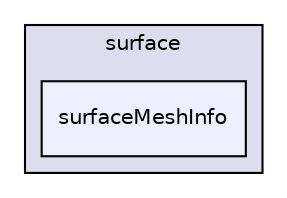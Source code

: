 digraph "applications/utilities/surface/surfaceMeshInfo" {
  bgcolor=transparent;
  compound=true
  node [ fontsize="10", fontname="Helvetica"];
  edge [ labelfontsize="10", labelfontname="Helvetica"];
  subgraph clusterdir_f17de662d5fa06afbf0442aecb6ca0a0 {
    graph [ bgcolor="#ddddee", pencolor="black", label="surface" fontname="Helvetica", fontsize="10", URL="dir_f17de662d5fa06afbf0442aecb6ca0a0.html"]
  dir_4250d70341b4272cd95f3cf65a0d247f [shape=box, label="surfaceMeshInfo", style="filled", fillcolor="#eeeeff", pencolor="black", URL="dir_4250d70341b4272cd95f3cf65a0d247f.html"];
  }
}
